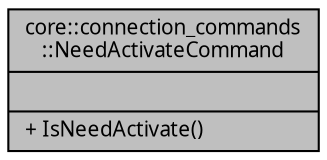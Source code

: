 digraph "core::connection_commands::NeedActivateCommand"
{
 // INTERACTIVE_SVG=YES
  edge [fontname="Verdana",fontsize="10",labelfontname="Verdana",labelfontsize="10"];
  node [fontname="Verdana",fontsize="10",shape=record];
  Node1 [label="{core::connection_commands\l::NeedActivateCommand\n||+ IsNeedActivate()\l}",height=0.2,width=0.4,color="black", fillcolor="grey75", style="filled", fontcolor="black"];
}

